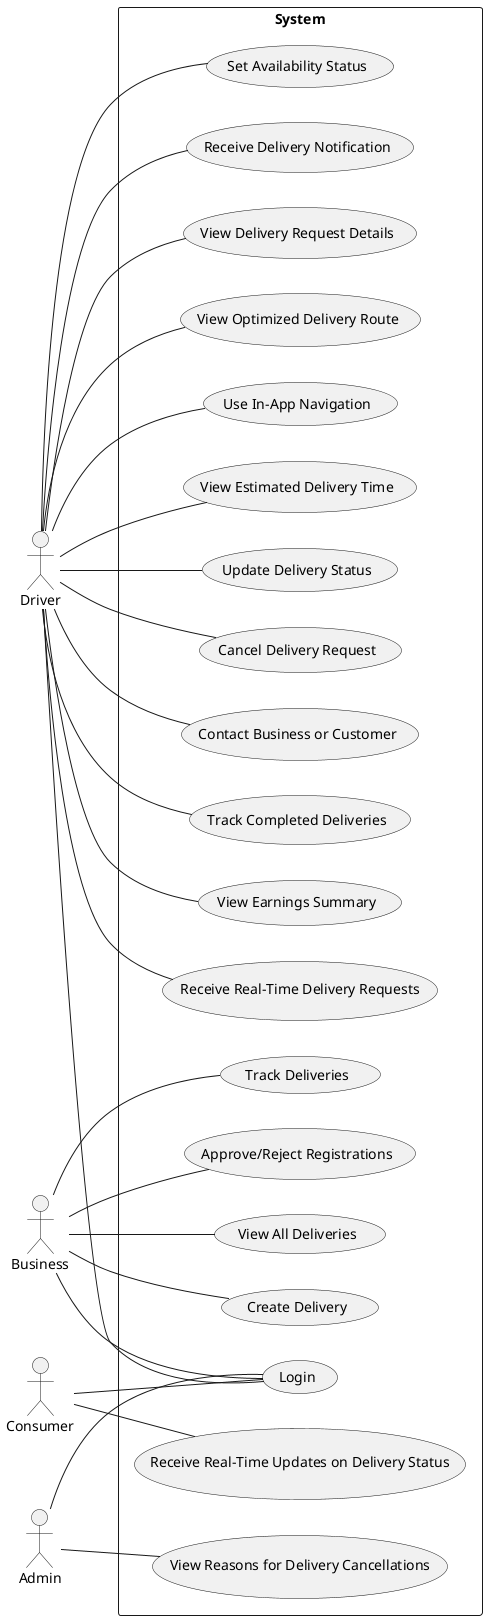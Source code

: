 @startuml


actor Driver
actor Business
actor Consumer
actor Admin
left to right direction


rectangle "System" {
  usecase "Receive Real-Time Delivery Requests" as UC01
  usecase "Set Availability Status" as UC02
  usecase "Receive Delivery Notification" as UC03
  usecase "View Delivery Request Details" as UC04
  usecase "View Optimized Delivery Route" as UC05
  usecase "Use In-App Navigation" as UC06
  usecase "View Estimated Delivery Time" as UC07
  usecase "Update Delivery Status" as UC08
  usecase "Cancel Delivery Request" as UC09
  usecase "Contact Business or Customer" as UC10
  usecase "Track Completed Deliveries" as UC11
  usecase "View Earnings Summary" as UC12
  usecase "Receive Real-Time Updates on Delivery Status" as UC13
  usecase "Login" as UC14
  usecase "Create Delivery" as UC15
  usecase "Track Deliveries" as UC16
  usecase "Approve/Reject Registrations" as UC17
  usecase "View All Deliveries" as UC18
  usecase "View Reasons for Delivery Cancellations" as UC19
}

Driver -- UC01
Driver -- UC02
Driver -- UC03
Driver -- UC04
Driver -- UC05
Driver -- UC06
Driver -- UC07
Driver -- UC08
Driver -- UC09
Driver -- UC10
Driver -- UC11
Driver -- UC12
Driver -- UC14
Consumer -- UC13
Consumer -- UC14
Business -- UC14
Business -- UC15
Business -- UC16
Business -- UC17
Business -- UC18
Admin -- UC14
Admin -- UC19

@enduml
